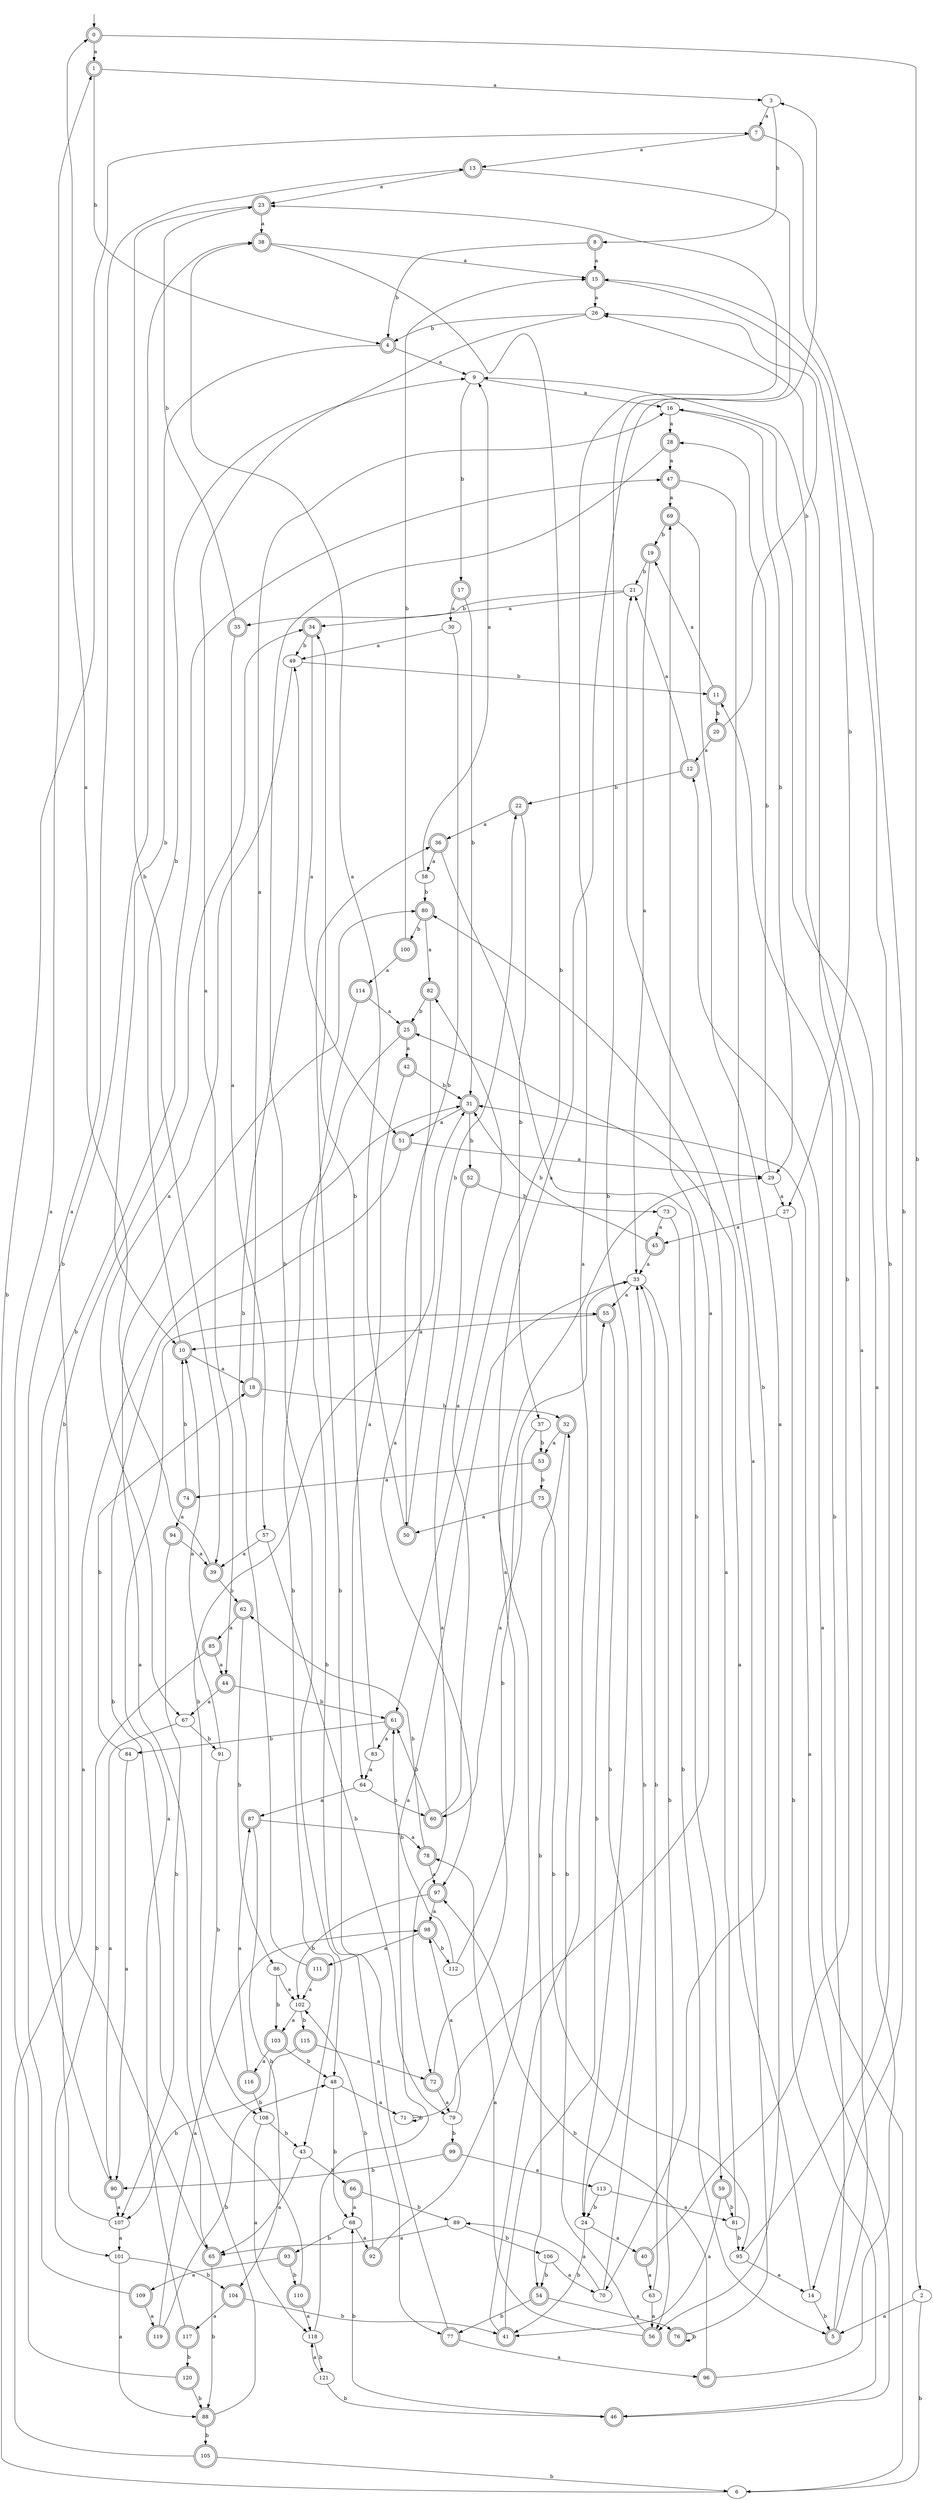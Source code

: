digraph RandomDFA {
  __start0 [label="", shape=none];
  __start0 -> 0 [label=""];
  0 [shape=circle] [shape=doublecircle]
  0 -> 1 [label="a"]
  0 -> 2 [label="b"]
  1 [shape=doublecircle]
  1 -> 3 [label="a"]
  1 -> 4 [label="b"]
  2
  2 -> 5 [label="a"]
  2 -> 6 [label="b"]
  3
  3 -> 7 [label="a"]
  3 -> 8 [label="b"]
  4 [shape=doublecircle]
  4 -> 9 [label="a"]
  4 -> 10 [label="b"]
  5 [shape=doublecircle]
  5 -> 9 [label="a"]
  5 -> 11 [label="b"]
  6
  6 -> 12 [label="a"]
  6 -> 7 [label="b"]
  7 [shape=doublecircle]
  7 -> 13 [label="a"]
  7 -> 14 [label="b"]
  8 [shape=doublecircle]
  8 -> 15 [label="a"]
  8 -> 4 [label="b"]
  9
  9 -> 16 [label="a"]
  9 -> 17 [label="b"]
  10 [shape=doublecircle]
  10 -> 18 [label="a"]
  10 -> 9 [label="b"]
  11 [shape=doublecircle]
  11 -> 19 [label="a"]
  11 -> 20 [label="b"]
  12 [shape=doublecircle]
  12 -> 21 [label="a"]
  12 -> 22 [label="b"]
  13 [shape=doublecircle]
  13 -> 23 [label="a"]
  13 -> 24 [label="b"]
  14
  14 -> 25 [label="a"]
  14 -> 5 [label="b"]
  15 [shape=doublecircle]
  15 -> 26 [label="a"]
  15 -> 27 [label="b"]
  16
  16 -> 28 [label="a"]
  16 -> 29 [label="b"]
  17 [shape=doublecircle]
  17 -> 30 [label="a"]
  17 -> 31 [label="b"]
  18 [shape=doublecircle]
  18 -> 16 [label="a"]
  18 -> 32 [label="b"]
  19 [shape=doublecircle]
  19 -> 33 [label="a"]
  19 -> 21 [label="b"]
  20 [shape=doublecircle]
  20 -> 12 [label="a"]
  20 -> 26 [label="b"]
  21
  21 -> 34 [label="a"]
  21 -> 35 [label="b"]
  22 [shape=doublecircle]
  22 -> 36 [label="a"]
  22 -> 37 [label="b"]
  23 [shape=doublecircle]
  23 -> 38 [label="a"]
  23 -> 39 [label="b"]
  24
  24 -> 40 [label="a"]
  24 -> 41 [label="b"]
  25 [shape=doublecircle]
  25 -> 42 [label="a"]
  25 -> 43 [label="b"]
  26
  26 -> 44 [label="a"]
  26 -> 4 [label="b"]
  27
  27 -> 45 [label="a"]
  27 -> 46 [label="b"]
  28 [shape=doublecircle]
  28 -> 47 [label="a"]
  28 -> 48 [label="b"]
  29
  29 -> 27 [label="a"]
  29 -> 28 [label="b"]
  30
  30 -> 49 [label="a"]
  30 -> 50 [label="b"]
  31 [shape=doublecircle]
  31 -> 51 [label="a"]
  31 -> 52 [label="b"]
  32 [shape=doublecircle]
  32 -> 53 [label="a"]
  32 -> 54 [label="b"]
  33
  33 -> 55 [label="a"]
  33 -> 56 [label="b"]
  34 [shape=doublecircle]
  34 -> 51 [label="a"]
  34 -> 49 [label="b"]
  35 [shape=doublecircle]
  35 -> 57 [label="a"]
  35 -> 23 [label="b"]
  36 [shape=doublecircle]
  36 -> 58 [label="a"]
  36 -> 59 [label="b"]
  37
  37 -> 60 [label="a"]
  37 -> 53 [label="b"]
  38 [shape=doublecircle]
  38 -> 15 [label="a"]
  38 -> 61 [label="b"]
  39 [shape=doublecircle]
  39 -> 0 [label="a"]
  39 -> 62 [label="b"]
  40 [shape=doublecircle]
  40 -> 63 [label="a"]
  40 -> 26 [label="b"]
  41 [shape=doublecircle]
  41 -> 23 [label="a"]
  41 -> 55 [label="b"]
  42 [shape=doublecircle]
  42 -> 64 [label="a"]
  42 -> 31 [label="b"]
  43
  43 -> 65 [label="a"]
  43 -> 66 [label="b"]
  44 [shape=doublecircle]
  44 -> 67 [label="a"]
  44 -> 61 [label="b"]
  45 [shape=doublecircle]
  45 -> 33 [label="a"]
  45 -> 31 [label="b"]
  46 [shape=doublecircle]
  46 -> 31 [label="a"]
  46 -> 68 [label="b"]
  47 [shape=doublecircle]
  47 -> 69 [label="a"]
  47 -> 70 [label="b"]
  48
  48 -> 71 [label="a"]
  48 -> 68 [label="b"]
  49
  49 -> 67 [label="a"]
  49 -> 11 [label="b"]
  50 [shape=doublecircle]
  50 -> 38 [label="a"]
  50 -> 22 [label="b"]
  51 [shape=doublecircle]
  51 -> 29 [label="a"]
  51 -> 65 [label="b"]
  52 [shape=doublecircle]
  52 -> 72 [label="a"]
  52 -> 73 [label="b"]
  53 [shape=doublecircle]
  53 -> 74 [label="a"]
  53 -> 75 [label="b"]
  54 [shape=doublecircle]
  54 -> 76 [label="a"]
  54 -> 77 [label="b"]
  55 [shape=doublecircle]
  55 -> 10 [label="a"]
  55 -> 24 [label="b"]
  56 [shape=doublecircle]
  56 -> 78 [label="a"]
  56 -> 32 [label="b"]
  57
  57 -> 39 [label="a"]
  57 -> 79 [label="b"]
  58
  58 -> 9 [label="a"]
  58 -> 80 [label="b"]
  59 [shape=doublecircle]
  59 -> 41 [label="a"]
  59 -> 81 [label="b"]
  60 [shape=doublecircle]
  60 -> 82 [label="a"]
  60 -> 61 [label="b"]
  61 [shape=doublecircle]
  61 -> 83 [label="a"]
  61 -> 84 [label="b"]
  62 [shape=doublecircle]
  62 -> 85 [label="a"]
  62 -> 86 [label="b"]
  63
  63 -> 56 [label="a"]
  63 -> 33 [label="b"]
  64
  64 -> 87 [label="a"]
  64 -> 60 [label="b"]
  65 [shape=doublecircle]
  65 -> 13 [label="a"]
  65 -> 88 [label="b"]
  66 [shape=doublecircle]
  66 -> 68 [label="a"]
  66 -> 89 [label="b"]
  67
  67 -> 90 [label="a"]
  67 -> 91 [label="b"]
  68
  68 -> 92 [label="a"]
  68 -> 93 [label="b"]
  69 [shape=doublecircle]
  69 -> 56 [label="a"]
  69 -> 19 [label="b"]
  70
  70 -> 89 [label="a"]
  70 -> 33 [label="b"]
  71
  71 -> 69 [label="a"]
  71 -> 71 [label="b"]
  72 [shape=doublecircle]
  72 -> 79 [label="a"]
  72 -> 33 [label="b"]
  73
  73 -> 45 [label="a"]
  73 -> 5 [label="b"]
  74 [shape=doublecircle]
  74 -> 94 [label="a"]
  74 -> 10 [label="b"]
  75 [shape=doublecircle]
  75 -> 50 [label="a"]
  75 -> 95 [label="b"]
  76 [shape=doublecircle]
  76 -> 21 [label="a"]
  76 -> 76 [label="b"]
  77 [shape=doublecircle]
  77 -> 96 [label="a"]
  77 -> 36 [label="b"]
  78 [shape=doublecircle]
  78 -> 97 [label="a"]
  78 -> 62 [label="b"]
  79
  79 -> 98 [label="a"]
  79 -> 99 [label="b"]
  80 [shape=doublecircle]
  80 -> 82 [label="a"]
  80 -> 100 [label="b"]
  81
  81 -> 80 [label="a"]
  81 -> 95 [label="b"]
  82 [shape=doublecircle]
  82 -> 97 [label="a"]
  82 -> 25 [label="b"]
  83
  83 -> 64 [label="a"]
  83 -> 34 [label="b"]
  84
  84 -> 90 [label="a"]
  84 -> 18 [label="b"]
  85 [shape=doublecircle]
  85 -> 44 [label="a"]
  85 -> 101 [label="b"]
  86
  86 -> 102 [label="a"]
  86 -> 103 [label="b"]
  87 [shape=doublecircle]
  87 -> 78 [label="a"]
  87 -> 104 [label="b"]
  88 [shape=doublecircle]
  88 -> 80 [label="a"]
  88 -> 105 [label="b"]
  89
  89 -> 65 [label="a"]
  89 -> 106 [label="b"]
  90 [shape=doublecircle]
  90 -> 107 [label="a"]
  90 -> 47 [label="b"]
  91
  91 -> 10 [label="a"]
  91 -> 108 [label="b"]
  92 [shape=doublecircle]
  92 -> 3 [label="a"]
  92 -> 102 [label="b"]
  93 [shape=doublecircle]
  93 -> 109 [label="a"]
  93 -> 110 [label="b"]
  94 [shape=doublecircle]
  94 -> 39 [label="a"]
  94 -> 107 [label="b"]
  95
  95 -> 14 [label="a"]
  95 -> 15 [label="b"]
  96 [shape=doublecircle]
  96 -> 16 [label="a"]
  96 -> 97 [label="b"]
  97 [shape=doublecircle]
  97 -> 98 [label="a"]
  97 -> 102 [label="b"]
  98 [shape=doublecircle]
  98 -> 111 [label="a"]
  98 -> 112 [label="b"]
  99 [shape=doublecircle]
  99 -> 113 [label="a"]
  99 -> 90 [label="b"]
  100 [shape=doublecircle]
  100 -> 114 [label="a"]
  100 -> 15 [label="b"]
  101
  101 -> 88 [label="a"]
  101 -> 104 [label="b"]
  102
  102 -> 103 [label="a"]
  102 -> 115 [label="b"]
  103 [shape=doublecircle]
  103 -> 116 [label="a"]
  103 -> 48 [label="b"]
  104 [shape=doublecircle]
  104 -> 117 [label="a"]
  104 -> 41 [label="b"]
  105 [shape=doublecircle]
  105 -> 31 [label="a"]
  105 -> 6 [label="b"]
  106
  106 -> 70 [label="a"]
  106 -> 54 [label="b"]
  107
  107 -> 101 [label="a"]
  107 -> 34 [label="b"]
  108
  108 -> 118 [label="a"]
  108 -> 43 [label="b"]
  109 [shape=doublecircle]
  109 -> 119 [label="a"]
  109 -> 38 [label="b"]
  110 [shape=doublecircle]
  110 -> 118 [label="a"]
  110 -> 31 [label="b"]
  111 [shape=doublecircle]
  111 -> 102 [label="a"]
  111 -> 49 [label="b"]
  112
  112 -> 29 [label="a"]
  112 -> 61 [label="b"]
  113
  113 -> 81 [label="a"]
  113 -> 24 [label="b"]
  114 [shape=doublecircle]
  114 -> 25 [label="a"]
  114 -> 77 [label="b"]
  115 [shape=doublecircle]
  115 -> 72 [label="a"]
  115 -> 107 [label="b"]
  116 [shape=doublecircle]
  116 -> 87 [label="a"]
  116 -> 108 [label="b"]
  117 [shape=doublecircle]
  117 -> 55 [label="a"]
  117 -> 120 [label="b"]
  118
  118 -> 33 [label="a"]
  118 -> 121 [label="b"]
  119 [shape=doublecircle]
  119 -> 98 [label="a"]
  119 -> 48 [label="b"]
  120 [shape=doublecircle]
  120 -> 1 [label="a"]
  120 -> 88 [label="b"]
  121
  121 -> 118 [label="a"]
  121 -> 46 [label="b"]
}
